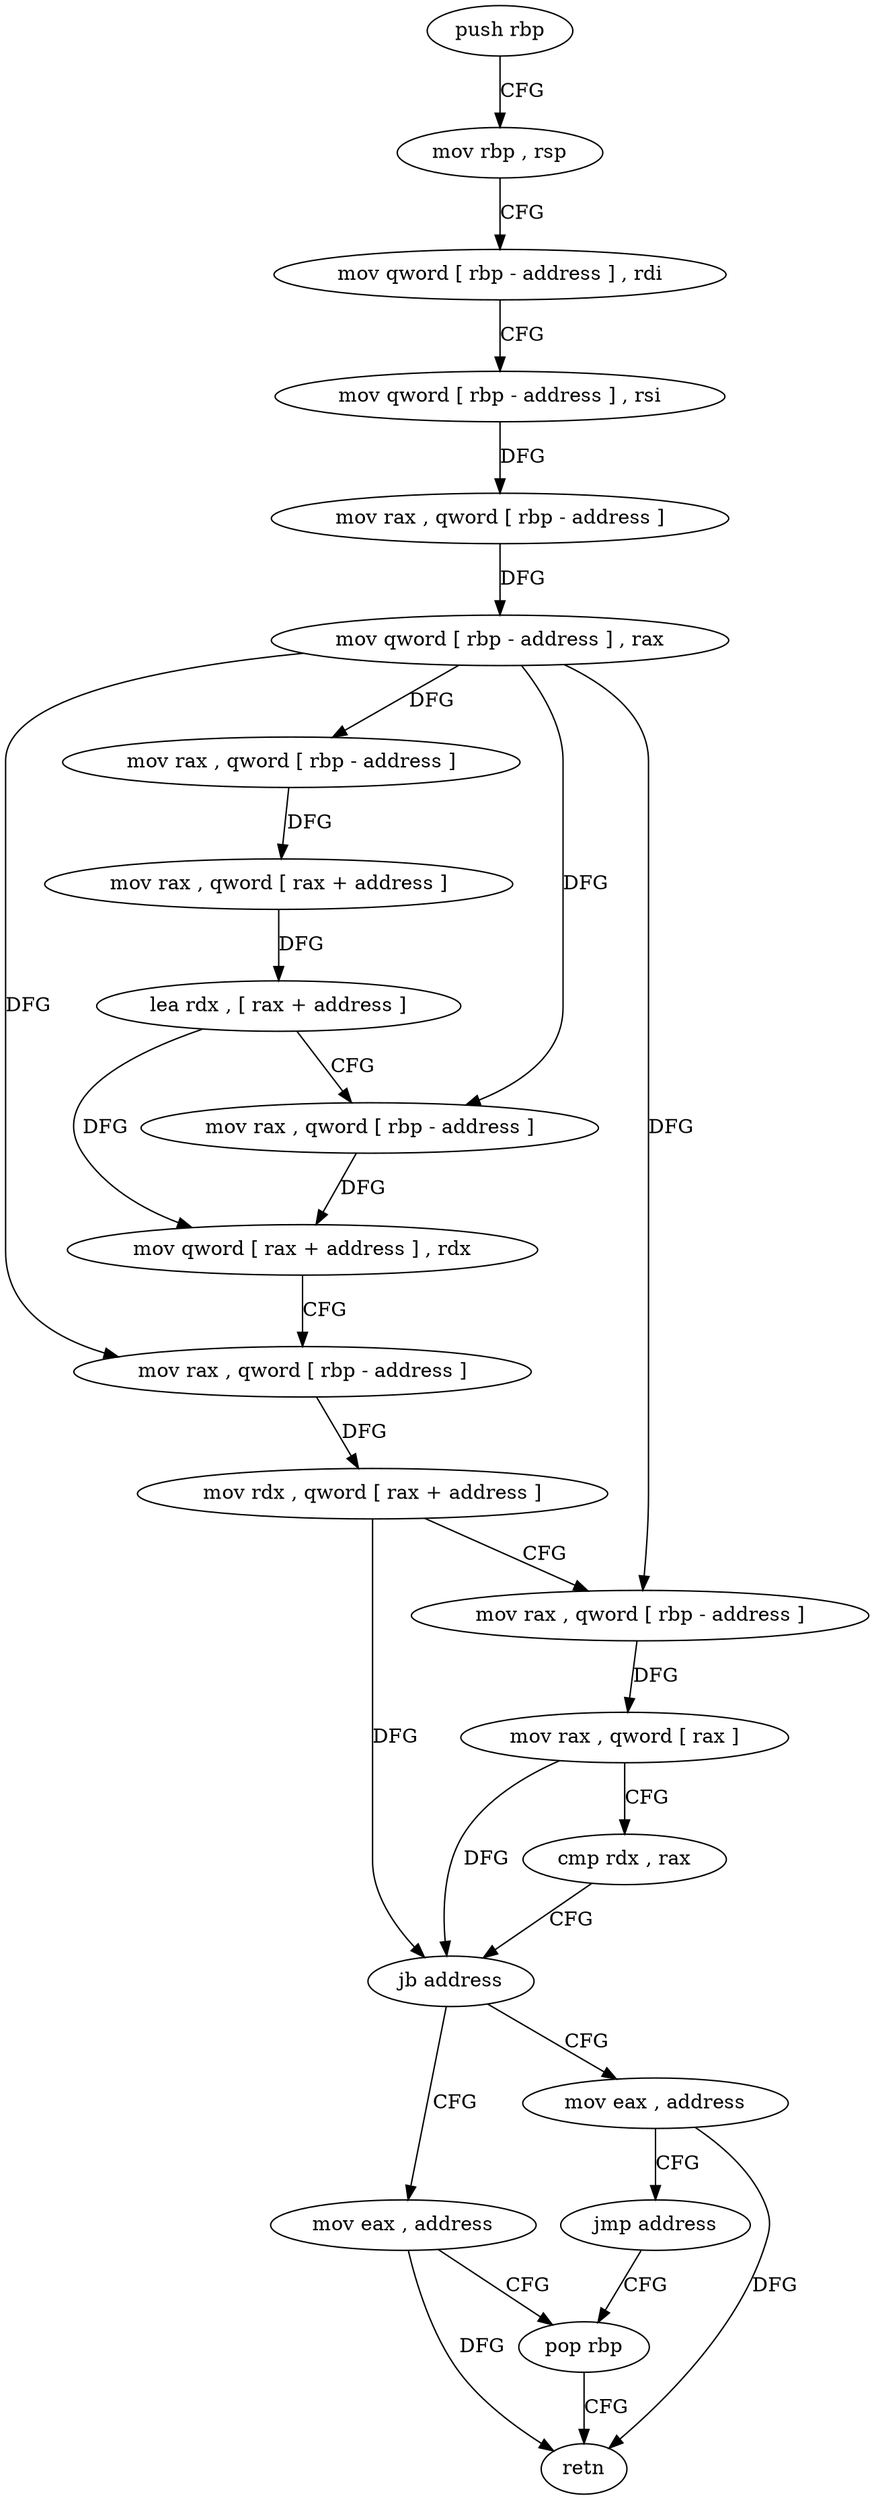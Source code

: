 digraph "func" {
"4208583" [label = "push rbp" ]
"4208584" [label = "mov rbp , rsp" ]
"4208587" [label = "mov qword [ rbp - address ] , rdi" ]
"4208591" [label = "mov qword [ rbp - address ] , rsi" ]
"4208595" [label = "mov rax , qword [ rbp - address ]" ]
"4208599" [label = "mov qword [ rbp - address ] , rax" ]
"4208603" [label = "mov rax , qword [ rbp - address ]" ]
"4208607" [label = "mov rax , qword [ rax + address ]" ]
"4208611" [label = "lea rdx , [ rax + address ]" ]
"4208615" [label = "mov rax , qword [ rbp - address ]" ]
"4208619" [label = "mov qword [ rax + address ] , rdx" ]
"4208623" [label = "mov rax , qword [ rbp - address ]" ]
"4208627" [label = "mov rdx , qword [ rax + address ]" ]
"4208631" [label = "mov rax , qword [ rbp - address ]" ]
"4208635" [label = "mov rax , qword [ rax ]" ]
"4208638" [label = "cmp rdx , rax" ]
"4208641" [label = "jb address" ]
"4208650" [label = "mov eax , address" ]
"4208643" [label = "mov eax , address" ]
"4208655" [label = "pop rbp" ]
"4208648" [label = "jmp address" ]
"4208656" [label = "retn" ]
"4208583" -> "4208584" [ label = "CFG" ]
"4208584" -> "4208587" [ label = "CFG" ]
"4208587" -> "4208591" [ label = "CFG" ]
"4208591" -> "4208595" [ label = "DFG" ]
"4208595" -> "4208599" [ label = "DFG" ]
"4208599" -> "4208603" [ label = "DFG" ]
"4208599" -> "4208615" [ label = "DFG" ]
"4208599" -> "4208623" [ label = "DFG" ]
"4208599" -> "4208631" [ label = "DFG" ]
"4208603" -> "4208607" [ label = "DFG" ]
"4208607" -> "4208611" [ label = "DFG" ]
"4208611" -> "4208615" [ label = "CFG" ]
"4208611" -> "4208619" [ label = "DFG" ]
"4208615" -> "4208619" [ label = "DFG" ]
"4208619" -> "4208623" [ label = "CFG" ]
"4208623" -> "4208627" [ label = "DFG" ]
"4208627" -> "4208631" [ label = "CFG" ]
"4208627" -> "4208641" [ label = "DFG" ]
"4208631" -> "4208635" [ label = "DFG" ]
"4208635" -> "4208638" [ label = "CFG" ]
"4208635" -> "4208641" [ label = "DFG" ]
"4208638" -> "4208641" [ label = "CFG" ]
"4208641" -> "4208650" [ label = "CFG" ]
"4208641" -> "4208643" [ label = "CFG" ]
"4208650" -> "4208655" [ label = "CFG" ]
"4208650" -> "4208656" [ label = "DFG" ]
"4208643" -> "4208648" [ label = "CFG" ]
"4208643" -> "4208656" [ label = "DFG" ]
"4208655" -> "4208656" [ label = "CFG" ]
"4208648" -> "4208655" [ label = "CFG" ]
}
